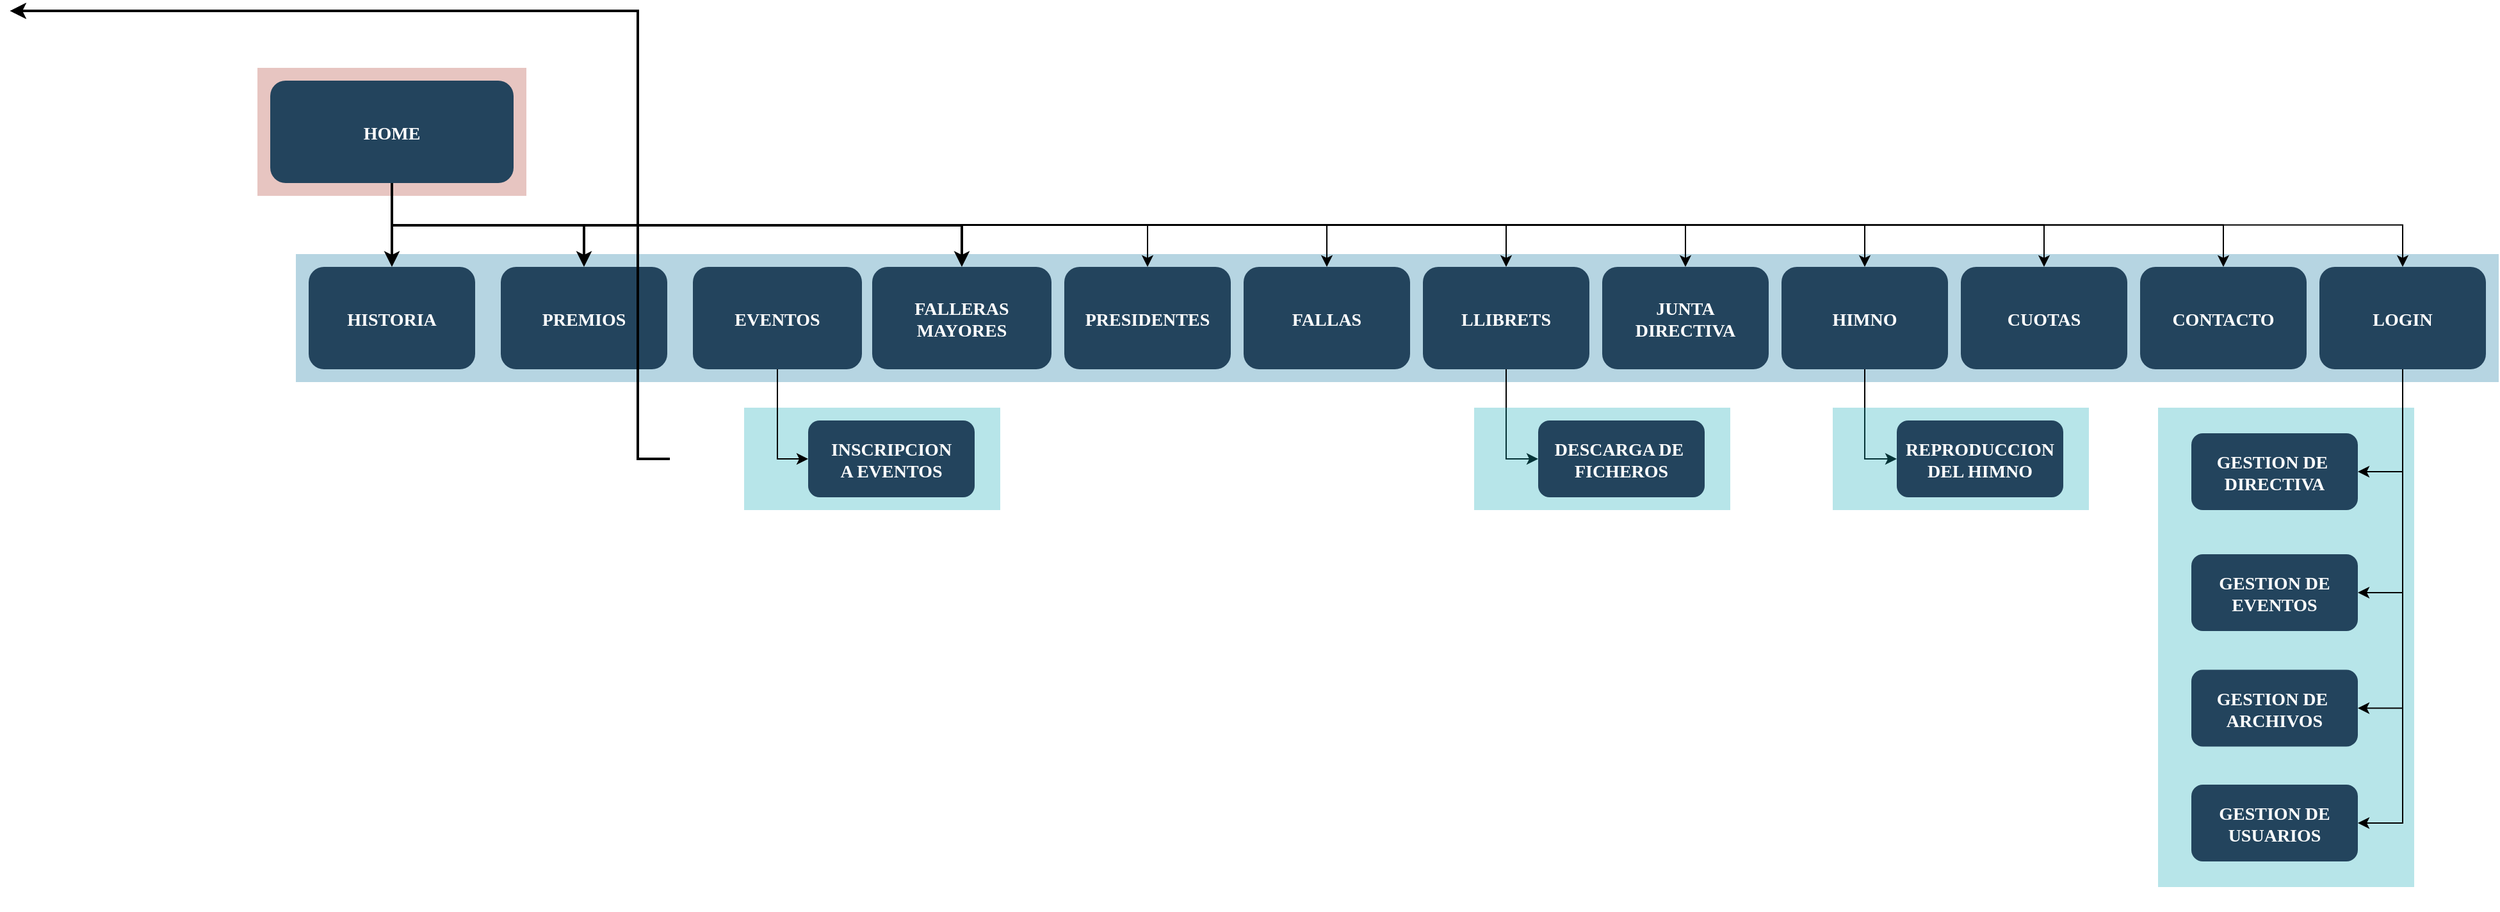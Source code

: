 <mxfile version="21.2.4" type="device">
  <diagram name="Page-1" id="2c0d36ab-eaac-3732-788b-9136903baeff">
    <mxGraphModel dx="2150" dy="915" grid="1" gridSize="10" guides="1" tooltips="1" connect="1" arrows="1" fold="1" page="1" pageScale="1.5" pageWidth="1169" pageHeight="827" background="none" math="0" shadow="0">
      <root>
        <mxCell id="0" />
        <mxCell id="1" parent="0" />
        <mxCell id="icw_JWJBzgQ31wmGb72h-141" value="" style="fillColor=#12AAB5;strokeColor=none;opacity=30;" vertex="1" parent="1">
          <mxGeometry x="1754" y="445.5" width="200" height="374.5" as="geometry" />
        </mxCell>
        <mxCell id="123" value="" style="fillColor=#AE4132;strokeColor=none;opacity=30;" parent="1" vertex="1">
          <mxGeometry x="270" y="180.0" width="210" height="100.0" as="geometry" />
        </mxCell>
        <mxCell id="122" value="" style="fillColor=#10739E;strokeColor=none;opacity=30;" parent="1" vertex="1">
          <mxGeometry x="300" y="325.5" width="1720" height="100" as="geometry" />
        </mxCell>
        <mxCell id="109" value="" style="fillColor=#12AAB5;strokeColor=none;opacity=30;" parent="1" vertex="1">
          <mxGeometry x="650" y="445.5" width="200" height="80" as="geometry" />
        </mxCell>
        <mxCell id="icw_JWJBzgQ31wmGb72h-160" style="edgeStyle=orthogonalEdgeStyle;rounded=0;orthogonalLoop=1;jettySize=auto;html=1;exitX=0.5;exitY=1;exitDx=0;exitDy=0;" edge="1" parent="1" source="2" target="icw_JWJBzgQ31wmGb72h-123">
          <mxGeometry relative="1" as="geometry" />
        </mxCell>
        <mxCell id="icw_JWJBzgQ31wmGb72h-161" style="edgeStyle=orthogonalEdgeStyle;rounded=0;orthogonalLoop=1;jettySize=auto;html=1;exitX=0.5;exitY=1;exitDx=0;exitDy=0;" edge="1" parent="1" source="2" target="icw_JWJBzgQ31wmGb72h-124">
          <mxGeometry relative="1" as="geometry" />
        </mxCell>
        <mxCell id="icw_JWJBzgQ31wmGb72h-162" style="edgeStyle=orthogonalEdgeStyle;rounded=0;orthogonalLoop=1;jettySize=auto;html=1;exitX=0.5;exitY=1;exitDx=0;exitDy=0;" edge="1" parent="1" source="2" target="icw_JWJBzgQ31wmGb72h-125">
          <mxGeometry relative="1" as="geometry" />
        </mxCell>
        <mxCell id="icw_JWJBzgQ31wmGb72h-163" style="edgeStyle=orthogonalEdgeStyle;rounded=0;orthogonalLoop=1;jettySize=auto;html=1;exitX=0.5;exitY=1;exitDx=0;exitDy=0;" edge="1" parent="1" source="2" target="icw_JWJBzgQ31wmGb72h-126">
          <mxGeometry relative="1" as="geometry" />
        </mxCell>
        <mxCell id="icw_JWJBzgQ31wmGb72h-164" style="edgeStyle=orthogonalEdgeStyle;rounded=0;orthogonalLoop=1;jettySize=auto;html=1;exitX=0.5;exitY=1;exitDx=0;exitDy=0;" edge="1" parent="1" source="2" target="icw_JWJBzgQ31wmGb72h-127">
          <mxGeometry relative="1" as="geometry" />
        </mxCell>
        <mxCell id="icw_JWJBzgQ31wmGb72h-165" style="edgeStyle=orthogonalEdgeStyle;rounded=0;orthogonalLoop=1;jettySize=auto;html=1;exitX=0.5;exitY=1;exitDx=0;exitDy=0;" edge="1" parent="1" source="2" target="icw_JWJBzgQ31wmGb72h-128">
          <mxGeometry relative="1" as="geometry" />
        </mxCell>
        <mxCell id="icw_JWJBzgQ31wmGb72h-166" style="edgeStyle=orthogonalEdgeStyle;rounded=0;orthogonalLoop=1;jettySize=auto;html=1;exitX=0.5;exitY=1;exitDx=0;exitDy=0;" edge="1" parent="1" source="2" target="icw_JWJBzgQ31wmGb72h-129">
          <mxGeometry relative="1" as="geometry" />
        </mxCell>
        <mxCell id="icw_JWJBzgQ31wmGb72h-167" style="edgeStyle=orthogonalEdgeStyle;rounded=0;orthogonalLoop=1;jettySize=auto;html=1;exitX=0.5;exitY=1;exitDx=0;exitDy=0;" edge="1" parent="1" source="2" target="icw_JWJBzgQ31wmGb72h-140">
          <mxGeometry relative="1" as="geometry" />
        </mxCell>
        <mxCell id="2" value="HOME" style="rounded=1;fillColor=#23445D;gradientColor=none;strokeColor=none;fontColor=#FFFFFF;fontStyle=1;fontFamily=Tahoma;fontSize=14" parent="1" vertex="1">
          <mxGeometry x="280" y="190" width="190" height="80" as="geometry" />
        </mxCell>
        <mxCell id="4" value="FALLERAS &#xa;MAYORES" style="rounded=1;fillColor=#23445D;gradientColor=none;strokeColor=none;fontColor=#FFFFFF;fontStyle=1;fontFamily=Tahoma;fontSize=14" parent="1" vertex="1">
          <mxGeometry x="750" y="335.5" width="140" height="80" as="geometry" />
        </mxCell>
        <mxCell id="9" value="" style="edgeStyle=elbowEdgeStyle;elbow=vertical;strokeWidth=2;rounded=0" parent="1" source="2" target="4" edge="1">
          <mxGeometry x="337" y="215.5" width="100" height="100" as="geometry">
            <mxPoint x="337" y="315.5" as="sourcePoint" />
            <mxPoint x="437" y="215.5" as="targetPoint" />
          </mxGeometry>
        </mxCell>
        <mxCell id="icw_JWJBzgQ31wmGb72h-132" style="edgeStyle=orthogonalEdgeStyle;rounded=0;orthogonalLoop=1;jettySize=auto;html=1;entryX=0;entryY=0.5;entryDx=0;entryDy=0;" edge="1" parent="1" source="10" target="26">
          <mxGeometry relative="1" as="geometry" />
        </mxCell>
        <mxCell id="10" value="EVENTOS" style="rounded=1;fillColor=#23445D;gradientColor=none;strokeColor=none;fontColor=#FFFFFF;fontStyle=1;fontFamily=Tahoma;fontSize=14" parent="1" vertex="1">
          <mxGeometry x="610" y="335.5" width="132" height="80" as="geometry" />
        </mxCell>
        <mxCell id="12" value="PREMIOS" style="rounded=1;fillColor=#23445D;gradientColor=none;strokeColor=none;fontColor=#FFFFFF;fontStyle=1;fontFamily=Tahoma;fontSize=14" parent="1" vertex="1">
          <mxGeometry x="460" y="335.5" width="130" height="80" as="geometry" />
        </mxCell>
        <mxCell id="13" value="HISTORIA" style="rounded=1;fillColor=#23445D;gradientColor=none;strokeColor=none;fontColor=#FFFFFF;fontStyle=1;fontFamily=Tahoma;fontSize=14" parent="1" vertex="1">
          <mxGeometry x="310" y="335.5" width="130" height="80" as="geometry" />
        </mxCell>
        <mxCell id="26" value="INSCRIPCION&#xa;A EVENTOS" style="rounded=1;fillColor=#23445D;gradientColor=none;strokeColor=none;fontColor=#FFFFFF;fontStyle=1;fontFamily=Tahoma;fontSize=14" parent="1" vertex="1">
          <mxGeometry x="700" y="455.5" width="130" height="60" as="geometry" />
        </mxCell>
        <mxCell id="59" value="" style="edgeStyle=elbowEdgeStyle;elbow=vertical;strokeWidth=2;rounded=0" parent="1" source="2" target="12" edge="1">
          <mxGeometry x="347" y="225.5" width="100" height="100" as="geometry">
            <mxPoint x="862.0" y="275.5" as="sourcePoint" />
            <mxPoint x="1467.0" y="345.5" as="targetPoint" />
          </mxGeometry>
        </mxCell>
        <mxCell id="61" value="" style="edgeStyle=elbowEdgeStyle;elbow=vertical;strokeWidth=2;rounded=0" parent="1" source="2" target="13" edge="1">
          <mxGeometry x="-23" y="135.5" width="100" height="100" as="geometry">
            <mxPoint x="-23" y="235.5" as="sourcePoint" />
            <mxPoint x="77" y="135.5" as="targetPoint" />
          </mxGeometry>
        </mxCell>
        <mxCell id="73" value="" style="edgeStyle=elbowEdgeStyle;elbow=horizontal;strokeWidth=2;rounded=0" parent="1" target="30" edge="1">
          <mxGeometry x="-23" y="135.5" width="100" height="100" as="geometry">
            <mxPoint x="592" y="485.5" as="sourcePoint" />
            <mxPoint x="77" y="135.5" as="targetPoint" />
            <Array as="points">
              <mxPoint x="567" y="535.5" />
            </Array>
          </mxGeometry>
        </mxCell>
        <mxCell id="74" value="" style="edgeStyle=elbowEdgeStyle;elbow=horizontal;strokeWidth=2;rounded=0" parent="1" target="31" edge="1">
          <mxGeometry x="-23" y="135.5" width="100" height="100" as="geometry">
            <mxPoint x="592" y="485.5" as="sourcePoint" />
            <mxPoint x="77" y="135.5" as="targetPoint" />
            <Array as="points">
              <mxPoint x="567" y="575.5" />
            </Array>
          </mxGeometry>
        </mxCell>
        <mxCell id="75" value="" style="edgeStyle=elbowEdgeStyle;elbow=horizontal;strokeWidth=2;rounded=0" parent="1" target="32" edge="1">
          <mxGeometry x="-23" y="135.5" width="100" height="100" as="geometry">
            <mxPoint x="592" y="485.5" as="sourcePoint" />
            <mxPoint x="77" y="135.5" as="targetPoint" />
            <Array as="points">
              <mxPoint x="567" y="615.5" />
            </Array>
          </mxGeometry>
        </mxCell>
        <mxCell id="icw_JWJBzgQ31wmGb72h-123" value="PRESIDENTES" style="rounded=1;fillColor=#23445D;gradientColor=none;strokeColor=none;fontColor=#FFFFFF;fontStyle=1;fontFamily=Tahoma;fontSize=14" vertex="1" parent="1">
          <mxGeometry x="900" y="335.5" width="130" height="80" as="geometry" />
        </mxCell>
        <mxCell id="icw_JWJBzgQ31wmGb72h-124" value="FALLAS" style="rounded=1;fillColor=#23445D;gradientColor=none;strokeColor=none;fontColor=#FFFFFF;fontStyle=1;fontFamily=Tahoma;fontSize=14" vertex="1" parent="1">
          <mxGeometry x="1040" y="335.5" width="130" height="80" as="geometry" />
        </mxCell>
        <mxCell id="icw_JWJBzgQ31wmGb72h-136" style="edgeStyle=orthogonalEdgeStyle;rounded=0;orthogonalLoop=1;jettySize=auto;html=1;exitX=0.5;exitY=1;exitDx=0;exitDy=0;entryX=0;entryY=0.5;entryDx=0;entryDy=0;" edge="1" parent="1" source="icw_JWJBzgQ31wmGb72h-125" target="icw_JWJBzgQ31wmGb72h-134">
          <mxGeometry relative="1" as="geometry" />
        </mxCell>
        <mxCell id="icw_JWJBzgQ31wmGb72h-125" value="LLIBRETS" style="rounded=1;fillColor=#23445D;gradientColor=none;strokeColor=none;fontColor=#FFFFFF;fontStyle=1;fontFamily=Tahoma;fontSize=14" vertex="1" parent="1">
          <mxGeometry x="1180" y="335.5" width="130" height="80" as="geometry" />
        </mxCell>
        <mxCell id="icw_JWJBzgQ31wmGb72h-126" value="JUNTA &#xa;DIRECTIVA" style="rounded=1;fillColor=#23445D;gradientColor=none;strokeColor=none;fontColor=#FFFFFF;fontStyle=1;fontFamily=Tahoma;fontSize=14" vertex="1" parent="1">
          <mxGeometry x="1320" y="335.5" width="130" height="80" as="geometry" />
        </mxCell>
        <mxCell id="icw_JWJBzgQ31wmGb72h-139" style="edgeStyle=orthogonalEdgeStyle;rounded=0;orthogonalLoop=1;jettySize=auto;html=1;exitX=0.5;exitY=1;exitDx=0;exitDy=0;entryX=0;entryY=0.5;entryDx=0;entryDy=0;" edge="1" parent="1" source="icw_JWJBzgQ31wmGb72h-127" target="icw_JWJBzgQ31wmGb72h-138">
          <mxGeometry relative="1" as="geometry" />
        </mxCell>
        <mxCell id="icw_JWJBzgQ31wmGb72h-127" value="HIMNO" style="rounded=1;fillColor=#23445D;gradientColor=none;strokeColor=none;fontColor=#FFFFFF;fontStyle=1;fontFamily=Tahoma;fontSize=14" vertex="1" parent="1">
          <mxGeometry x="1460" y="335.5" width="130" height="80" as="geometry" />
        </mxCell>
        <mxCell id="icw_JWJBzgQ31wmGb72h-128" value="CUOTAS" style="rounded=1;fillColor=#23445D;gradientColor=none;strokeColor=none;fontColor=#FFFFFF;fontStyle=1;fontFamily=Tahoma;fontSize=14" vertex="1" parent="1">
          <mxGeometry x="1600" y="335.5" width="130" height="80" as="geometry" />
        </mxCell>
        <mxCell id="icw_JWJBzgQ31wmGb72h-129" value="CONTACTO" style="rounded=1;fillColor=#23445D;gradientColor=none;strokeColor=none;fontColor=#FFFFFF;fontStyle=1;fontFamily=Tahoma;fontSize=14" vertex="1" parent="1">
          <mxGeometry x="1740" y="335.5" width="130" height="80" as="geometry" />
        </mxCell>
        <mxCell id="icw_JWJBzgQ31wmGb72h-133" value="" style="fillColor=#12AAB5;strokeColor=none;opacity=30;" vertex="1" parent="1">
          <mxGeometry x="1220" y="445.5" width="200" height="80" as="geometry" />
        </mxCell>
        <mxCell id="icw_JWJBzgQ31wmGb72h-134" value="DESCARGA DE &#xa;FICHEROS" style="rounded=1;fillColor=#23445D;gradientColor=none;strokeColor=none;fontColor=#FFFFFF;fontStyle=1;fontFamily=Tahoma;fontSize=14" vertex="1" parent="1">
          <mxGeometry x="1270" y="455.5" width="130" height="60" as="geometry" />
        </mxCell>
        <mxCell id="icw_JWJBzgQ31wmGb72h-137" value="" style="fillColor=#12AAB5;strokeColor=none;opacity=30;" vertex="1" parent="1">
          <mxGeometry x="1500" y="445.5" width="200" height="80" as="geometry" />
        </mxCell>
        <mxCell id="icw_JWJBzgQ31wmGb72h-138" value="REPRODUCCION&#xa;DEL HIMNO" style="rounded=1;fillColor=#23445D;gradientColor=none;strokeColor=none;fontColor=#FFFFFF;fontStyle=1;fontFamily=Tahoma;fontSize=14" vertex="1" parent="1">
          <mxGeometry x="1550" y="455.5" width="130" height="60" as="geometry" />
        </mxCell>
        <mxCell id="icw_JWJBzgQ31wmGb72h-169" style="edgeStyle=orthogonalEdgeStyle;rounded=0;orthogonalLoop=1;jettySize=auto;html=1;exitX=0.5;exitY=1;exitDx=0;exitDy=0;entryX=1;entryY=0.5;entryDx=0;entryDy=0;" edge="1" parent="1" source="icw_JWJBzgQ31wmGb72h-140" target="icw_JWJBzgQ31wmGb72h-142">
          <mxGeometry relative="1" as="geometry" />
        </mxCell>
        <mxCell id="icw_JWJBzgQ31wmGb72h-170" style="edgeStyle=orthogonalEdgeStyle;rounded=0;orthogonalLoop=1;jettySize=auto;html=1;exitX=0.5;exitY=1;exitDx=0;exitDy=0;entryX=1;entryY=0.5;entryDx=0;entryDy=0;" edge="1" parent="1" source="icw_JWJBzgQ31wmGb72h-140" target="icw_JWJBzgQ31wmGb72h-143">
          <mxGeometry relative="1" as="geometry" />
        </mxCell>
        <mxCell id="icw_JWJBzgQ31wmGb72h-171" style="edgeStyle=orthogonalEdgeStyle;rounded=0;orthogonalLoop=1;jettySize=auto;html=1;exitX=0.5;exitY=1;exitDx=0;exitDy=0;entryX=1;entryY=0.5;entryDx=0;entryDy=0;" edge="1" parent="1" source="icw_JWJBzgQ31wmGb72h-140" target="icw_JWJBzgQ31wmGb72h-144">
          <mxGeometry relative="1" as="geometry" />
        </mxCell>
        <mxCell id="icw_JWJBzgQ31wmGb72h-172" style="edgeStyle=orthogonalEdgeStyle;rounded=0;orthogonalLoop=1;jettySize=auto;html=1;exitX=0.5;exitY=1;exitDx=0;exitDy=0;entryX=1;entryY=0.5;entryDx=0;entryDy=0;" edge="1" parent="1" source="icw_JWJBzgQ31wmGb72h-140" target="icw_JWJBzgQ31wmGb72h-145">
          <mxGeometry relative="1" as="geometry" />
        </mxCell>
        <mxCell id="icw_JWJBzgQ31wmGb72h-140" value="LOGIN" style="rounded=1;fillColor=#23445D;gradientColor=none;strokeColor=none;fontColor=#FFFFFF;fontStyle=1;fontFamily=Tahoma;fontSize=14" vertex="1" parent="1">
          <mxGeometry x="1880" y="335.5" width="130" height="80" as="geometry" />
        </mxCell>
        <mxCell id="icw_JWJBzgQ31wmGb72h-142" value="GESTION DE &#xa;DIRECTIVA" style="rounded=1;fillColor=#23445D;gradientColor=none;strokeColor=none;fontColor=#FFFFFF;fontStyle=1;fontFamily=Tahoma;fontSize=14" vertex="1" parent="1">
          <mxGeometry x="1780" y="465.5" width="130" height="60" as="geometry" />
        </mxCell>
        <mxCell id="icw_JWJBzgQ31wmGb72h-143" value="GESTION DE &#xa;EVENTOS" style="rounded=1;fillColor=#23445D;gradientColor=none;strokeColor=none;fontColor=#FFFFFF;fontStyle=1;fontFamily=Tahoma;fontSize=14" vertex="1" parent="1">
          <mxGeometry x="1780" y="560" width="130" height="60" as="geometry" />
        </mxCell>
        <mxCell id="icw_JWJBzgQ31wmGb72h-144" value="GESTION DE &#xa;ARCHIVOS" style="rounded=1;fillColor=#23445D;gradientColor=none;strokeColor=none;fontColor=#FFFFFF;fontStyle=1;fontFamily=Tahoma;fontSize=14" vertex="1" parent="1">
          <mxGeometry x="1780" y="650.25" width="130" height="60" as="geometry" />
        </mxCell>
        <mxCell id="icw_JWJBzgQ31wmGb72h-145" value="GESTION DE&#xa;USUARIOS" style="rounded=1;fillColor=#23445D;gradientColor=none;strokeColor=none;fontColor=#FFFFFF;fontStyle=1;fontFamily=Tahoma;fontSize=14" vertex="1" parent="1">
          <mxGeometry x="1780" y="740" width="130" height="60" as="geometry" />
        </mxCell>
        <mxCell id="icw_JWJBzgQ31wmGb72h-152" style="edgeStyle=orthogonalEdgeStyle;rounded=0;orthogonalLoop=1;jettySize=auto;html=1;exitX=0.5;exitY=1;exitDx=0;exitDy=0;" edge="1" parent="1">
          <mxGeometry relative="1" as="geometry">
            <mxPoint x="1830.0" y="830.0" as="sourcePoint" />
            <mxPoint x="1830.0" y="830.0" as="targetPoint" />
          </mxGeometry>
        </mxCell>
      </root>
    </mxGraphModel>
  </diagram>
</mxfile>
